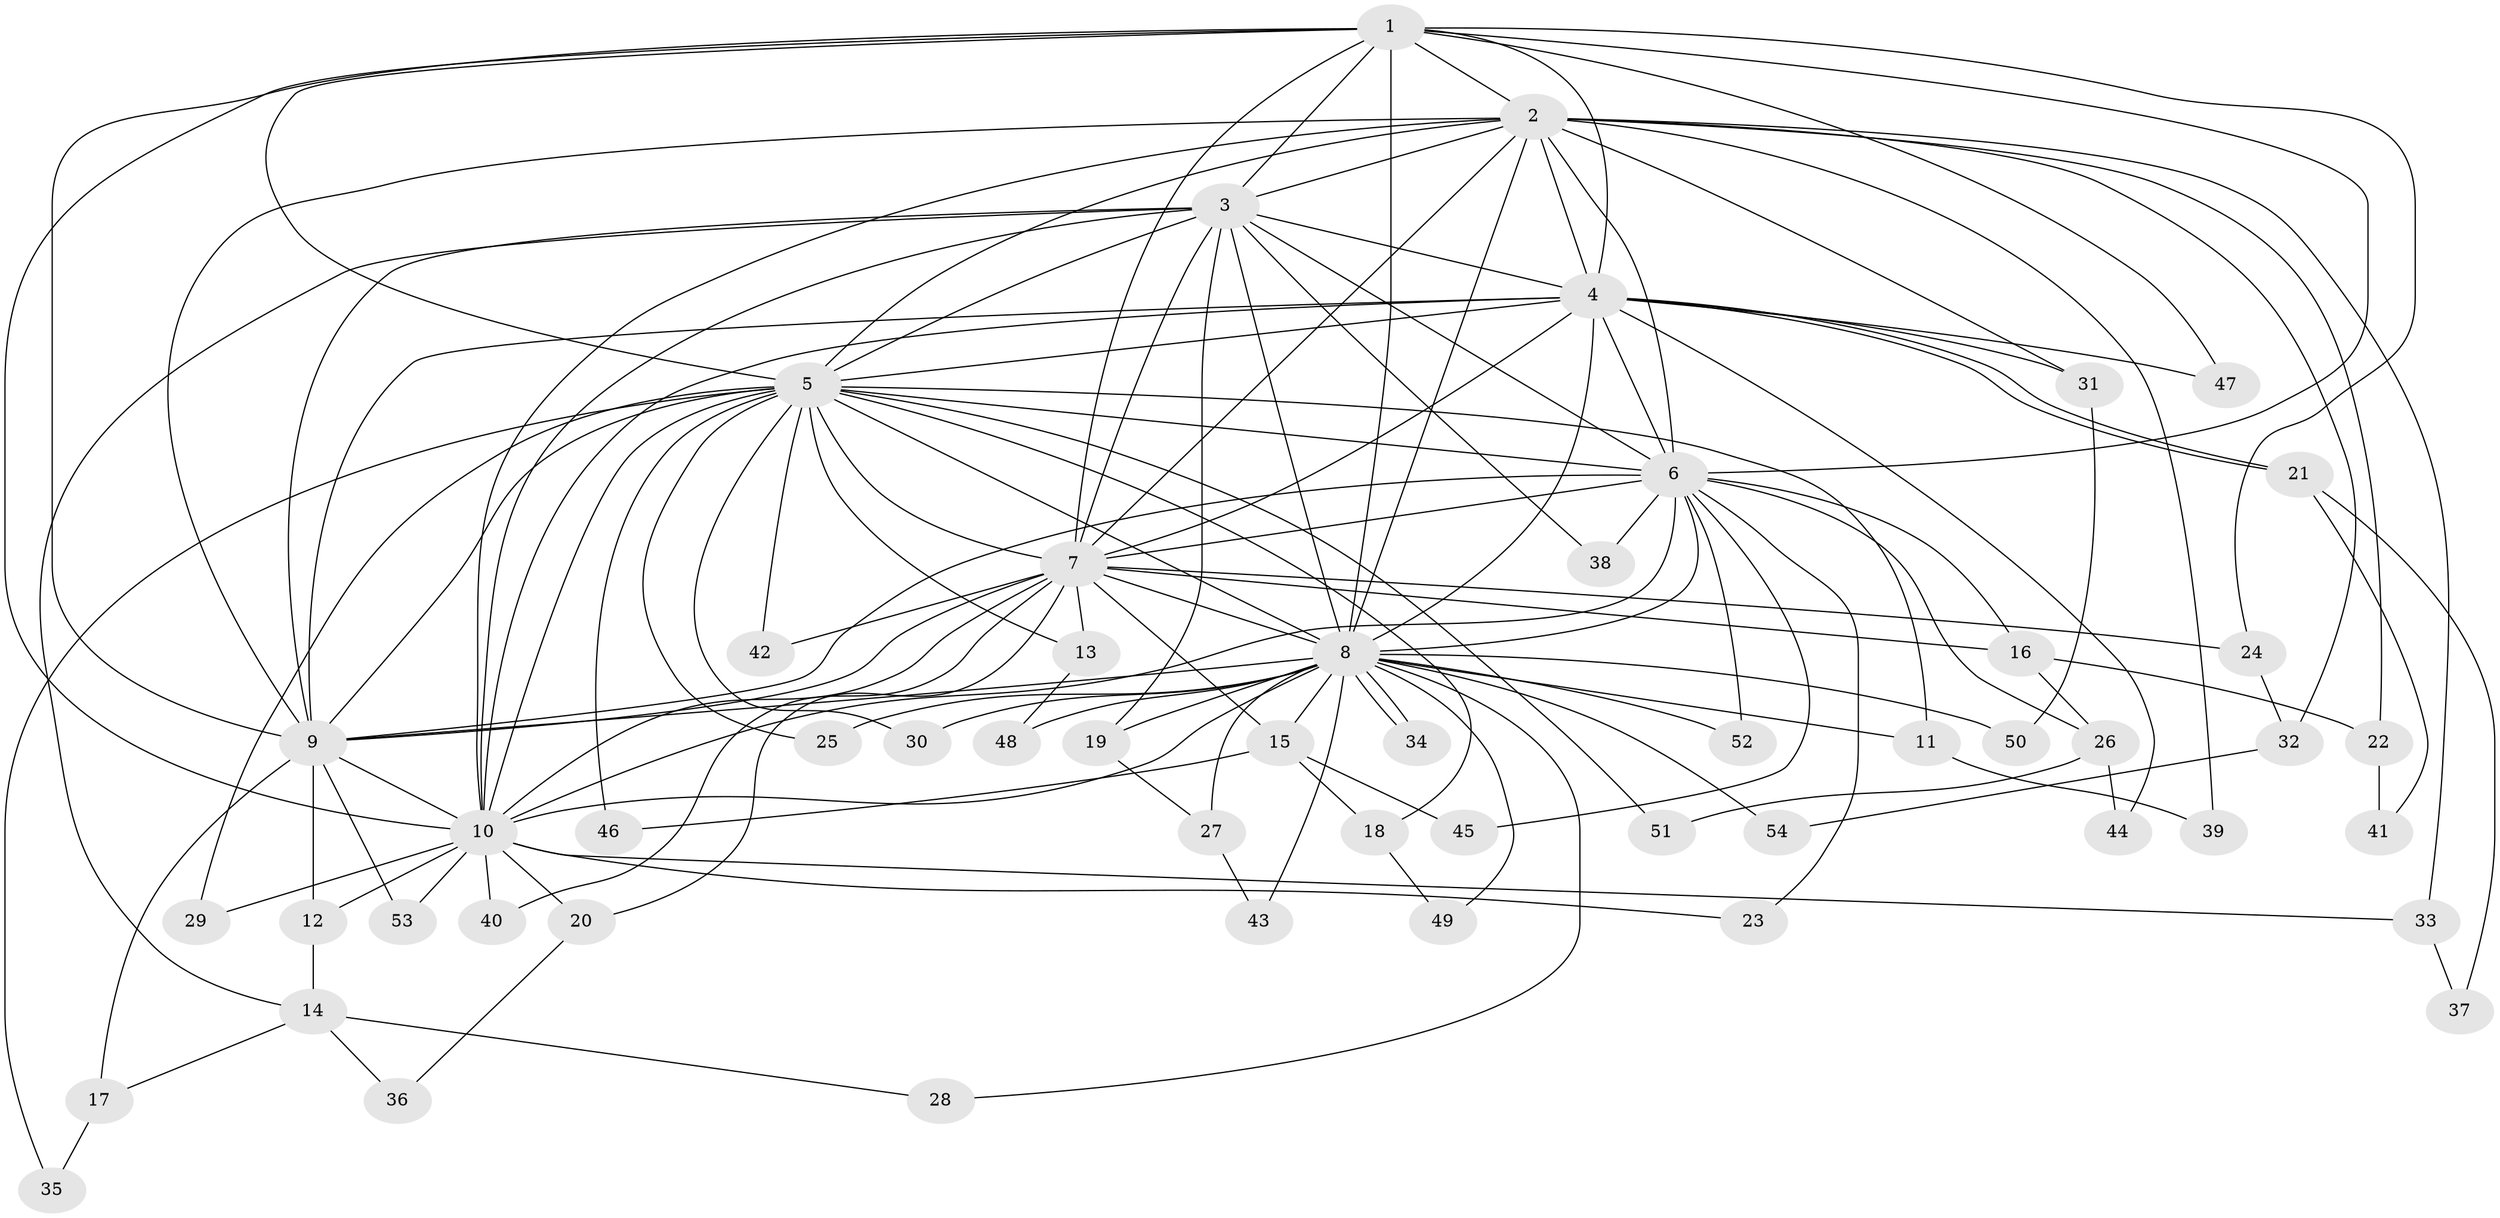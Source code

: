 // coarse degree distribution, {7: 0.02564102564102564, 14: 0.02564102564102564, 17: 0.02564102564102564, 18: 0.02564102564102564, 10: 0.02564102564102564, 20: 0.02564102564102564, 12: 0.02564102564102564, 3: 0.1794871794871795, 6: 0.05128205128205128, 5: 0.02564102564102564, 4: 0.05128205128205128, 2: 0.5128205128205128}
// Generated by graph-tools (version 1.1) at 2025/41/03/06/25 10:41:42]
// undirected, 54 vertices, 133 edges
graph export_dot {
graph [start="1"]
  node [color=gray90,style=filled];
  1;
  2;
  3;
  4;
  5;
  6;
  7;
  8;
  9;
  10;
  11;
  12;
  13;
  14;
  15;
  16;
  17;
  18;
  19;
  20;
  21;
  22;
  23;
  24;
  25;
  26;
  27;
  28;
  29;
  30;
  31;
  32;
  33;
  34;
  35;
  36;
  37;
  38;
  39;
  40;
  41;
  42;
  43;
  44;
  45;
  46;
  47;
  48;
  49;
  50;
  51;
  52;
  53;
  54;
  1 -- 2;
  1 -- 3;
  1 -- 4;
  1 -- 5;
  1 -- 6;
  1 -- 7;
  1 -- 8;
  1 -- 9;
  1 -- 10;
  1 -- 24;
  1 -- 47;
  2 -- 3;
  2 -- 4;
  2 -- 5;
  2 -- 6;
  2 -- 7;
  2 -- 8;
  2 -- 9;
  2 -- 10;
  2 -- 22;
  2 -- 31;
  2 -- 32;
  2 -- 33;
  2 -- 39;
  3 -- 4;
  3 -- 5;
  3 -- 6;
  3 -- 7;
  3 -- 8;
  3 -- 9;
  3 -- 10;
  3 -- 14;
  3 -- 19;
  3 -- 38;
  4 -- 5;
  4 -- 6;
  4 -- 7;
  4 -- 8;
  4 -- 9;
  4 -- 10;
  4 -- 21;
  4 -- 21;
  4 -- 31;
  4 -- 44;
  4 -- 47;
  5 -- 6;
  5 -- 7;
  5 -- 8;
  5 -- 9;
  5 -- 10;
  5 -- 11;
  5 -- 13;
  5 -- 18;
  5 -- 25;
  5 -- 29;
  5 -- 30;
  5 -- 35;
  5 -- 42;
  5 -- 46;
  5 -- 51;
  6 -- 7;
  6 -- 8;
  6 -- 9;
  6 -- 10;
  6 -- 16;
  6 -- 23;
  6 -- 26;
  6 -- 38;
  6 -- 45;
  6 -- 52;
  7 -- 8;
  7 -- 9;
  7 -- 10;
  7 -- 13;
  7 -- 15;
  7 -- 16;
  7 -- 20;
  7 -- 24;
  7 -- 40;
  7 -- 42;
  8 -- 9;
  8 -- 10;
  8 -- 11;
  8 -- 15;
  8 -- 19;
  8 -- 25;
  8 -- 27;
  8 -- 28;
  8 -- 30;
  8 -- 34;
  8 -- 34;
  8 -- 43;
  8 -- 48;
  8 -- 49;
  8 -- 50;
  8 -- 52;
  8 -- 54;
  9 -- 10;
  9 -- 12;
  9 -- 17;
  9 -- 53;
  10 -- 12;
  10 -- 20;
  10 -- 23;
  10 -- 29;
  10 -- 33;
  10 -- 40;
  10 -- 53;
  11 -- 39;
  12 -- 14;
  13 -- 48;
  14 -- 17;
  14 -- 28;
  14 -- 36;
  15 -- 18;
  15 -- 45;
  15 -- 46;
  16 -- 22;
  16 -- 26;
  17 -- 35;
  18 -- 49;
  19 -- 27;
  20 -- 36;
  21 -- 37;
  21 -- 41;
  22 -- 41;
  24 -- 32;
  26 -- 44;
  26 -- 51;
  27 -- 43;
  31 -- 50;
  32 -- 54;
  33 -- 37;
}
